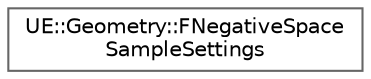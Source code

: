 digraph "Graphical Class Hierarchy"
{
 // INTERACTIVE_SVG=YES
 // LATEX_PDF_SIZE
  bgcolor="transparent";
  edge [fontname=Helvetica,fontsize=10,labelfontname=Helvetica,labelfontsize=10];
  node [fontname=Helvetica,fontsize=10,shape=box,height=0.2,width=0.4];
  rankdir="LR";
  Node0 [id="Node000000",label="UE::Geometry::FNegativeSpace\lSampleSettings",height=0.2,width=0.4,color="grey40", fillcolor="white", style="filled",URL="$d0/da5/structUE_1_1Geometry_1_1FNegativeSpaceSampleSettings.html",tooltip=" "];
}
